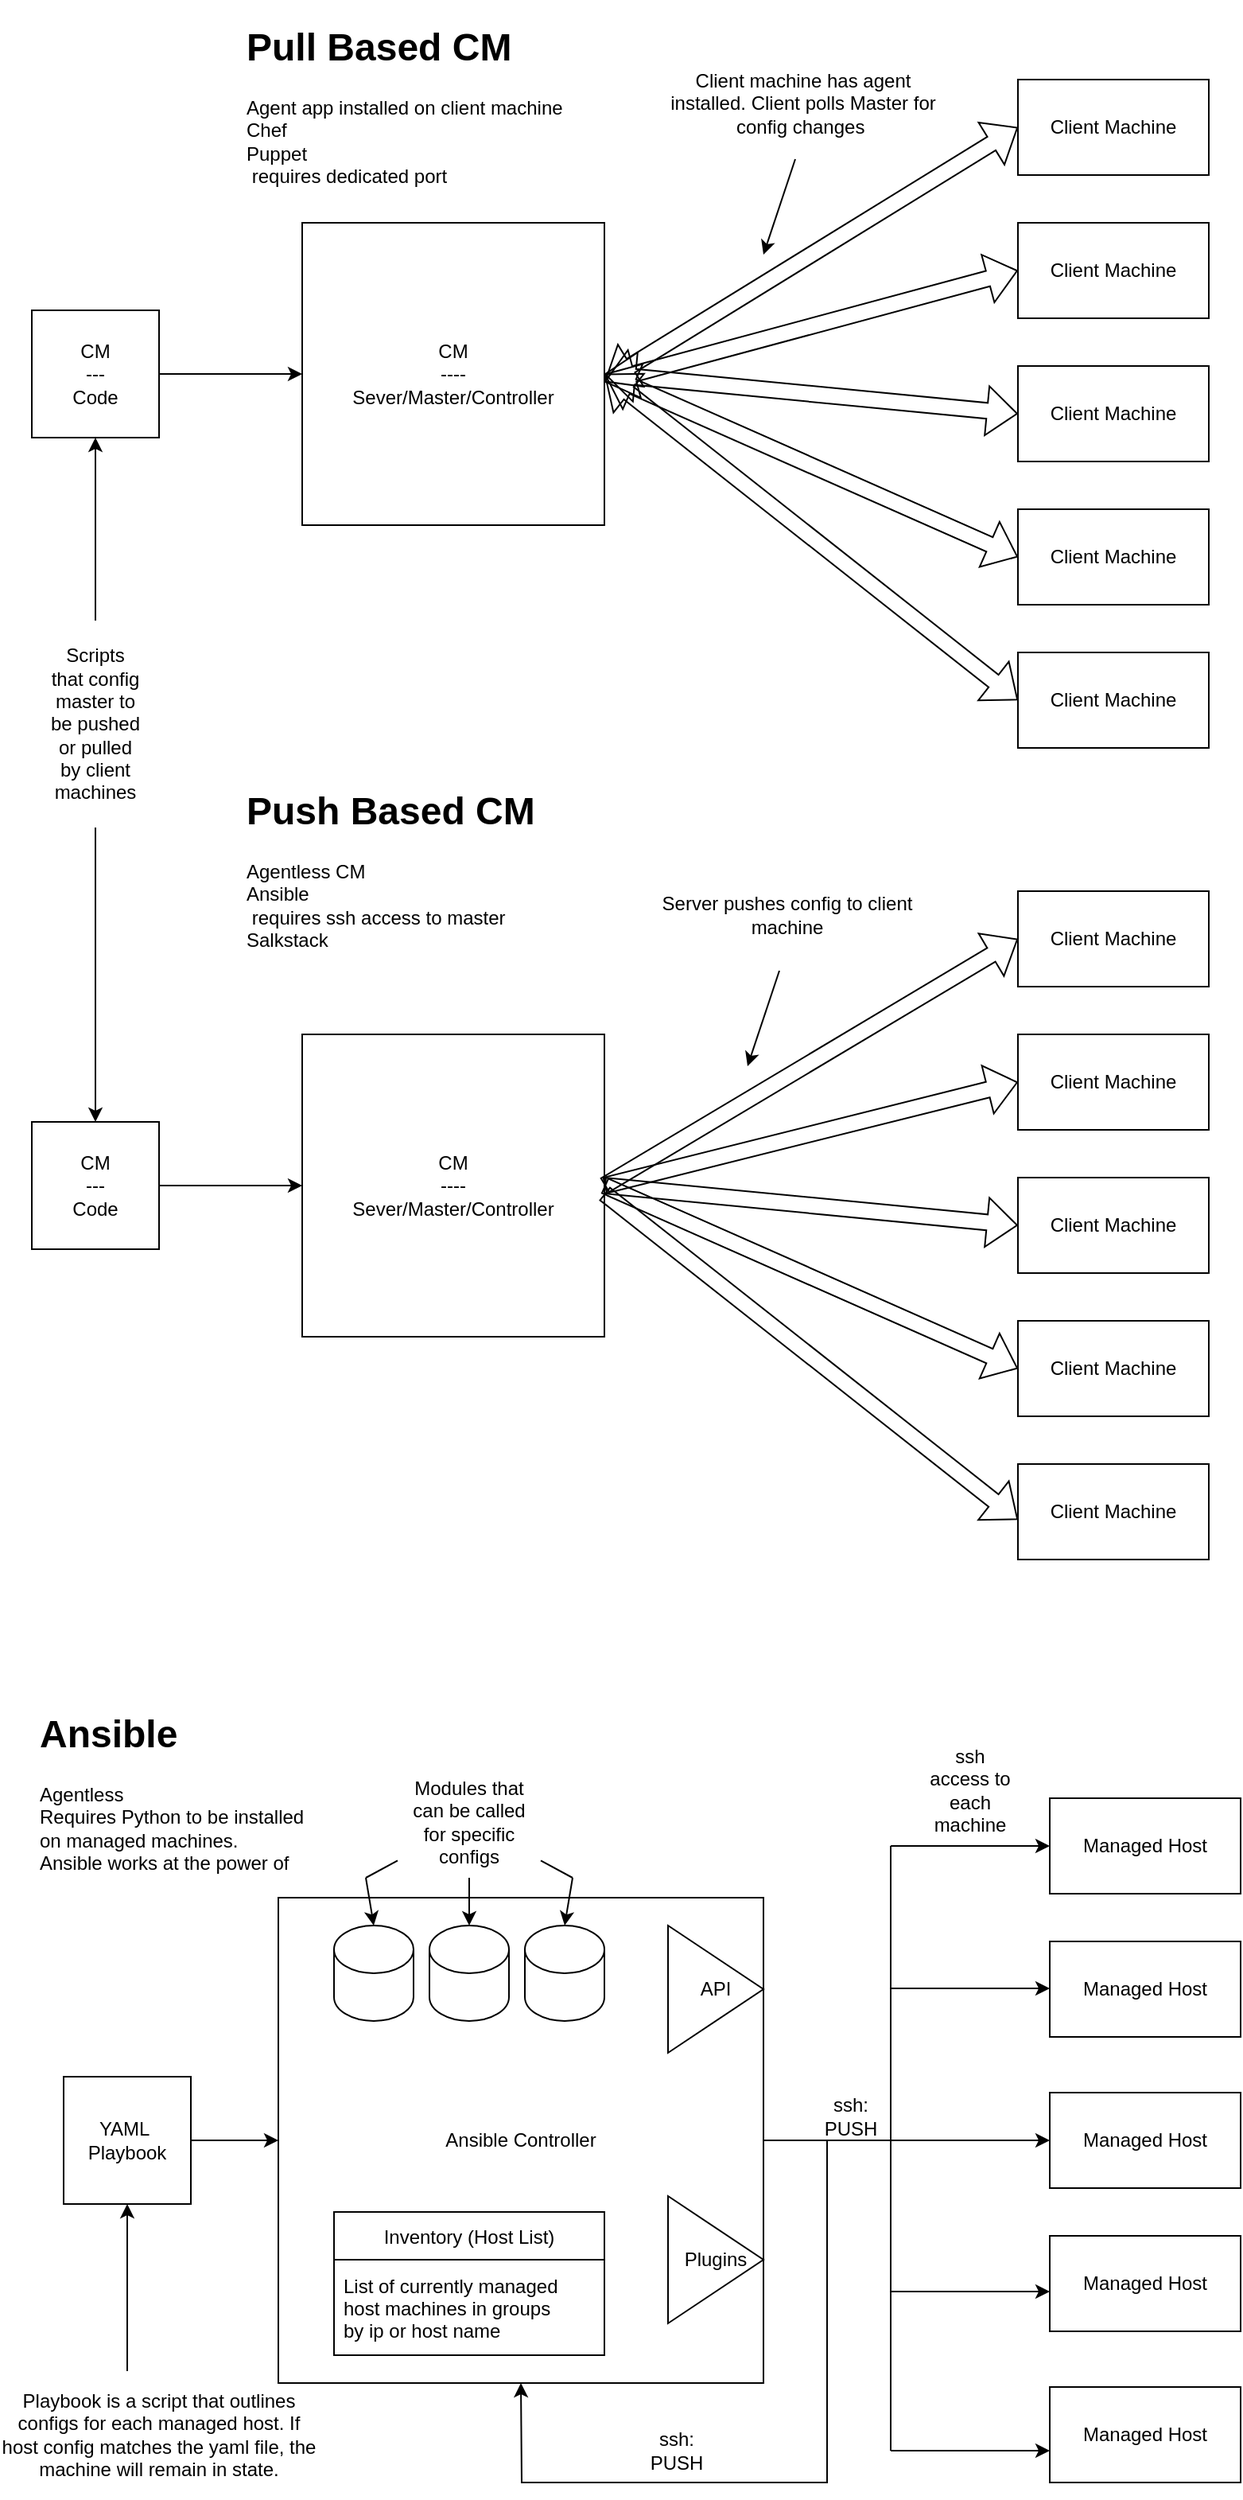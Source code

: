 <mxfile version="20.2.2" type="github">
  <diagram id="q7JfhDL1wqtE-B8Oijfw" name="Page-1">
    <mxGraphModel dx="1422" dy="794" grid="1" gridSize="10" guides="1" tooltips="1" connect="1" arrows="1" fold="1" page="1" pageScale="1" pageWidth="850" pageHeight="1100" math="0" shadow="0">
      <root>
        <mxCell id="0" />
        <mxCell id="1" parent="0" />
        <mxCell id="8RewsZUJxXT2QdBr9oqL-1" value="CM&lt;br&gt;----&lt;br&gt;Sever/Master/Controller" style="whiteSpace=wrap;html=1;aspect=fixed;" parent="1" vertex="1">
          <mxGeometry x="190" y="140" width="190" height="190" as="geometry" />
        </mxCell>
        <mxCell id="8RewsZUJxXT2QdBr9oqL-3" value="Client Machine" style="rounded=0;whiteSpace=wrap;html=1;" parent="1" vertex="1">
          <mxGeometry x="640" y="140" width="120" height="60" as="geometry" />
        </mxCell>
        <mxCell id="8RewsZUJxXT2QdBr9oqL-4" value="Client Machine" style="rounded=0;whiteSpace=wrap;html=1;" parent="1" vertex="1">
          <mxGeometry x="640" y="50" width="120" height="60" as="geometry" />
        </mxCell>
        <mxCell id="8RewsZUJxXT2QdBr9oqL-5" value="Client Machine" style="rounded=0;whiteSpace=wrap;html=1;" parent="1" vertex="1">
          <mxGeometry x="640" y="230" width="120" height="60" as="geometry" />
        </mxCell>
        <mxCell id="8RewsZUJxXT2QdBr9oqL-6" value="Client Machine" style="rounded=0;whiteSpace=wrap;html=1;" parent="1" vertex="1">
          <mxGeometry x="640" y="320" width="120" height="60" as="geometry" />
        </mxCell>
        <mxCell id="8RewsZUJxXT2QdBr9oqL-7" value="Client Machine" style="rounded=0;whiteSpace=wrap;html=1;" parent="1" vertex="1">
          <mxGeometry x="640" y="410" width="120" height="60" as="geometry" />
        </mxCell>
        <mxCell id="8RewsZUJxXT2QdBr9oqL-8" value="" style="shape=flexArrow;endArrow=classic;startArrow=classic;html=1;rounded=0;entryX=0;entryY=0.5;entryDx=0;entryDy=0;" parent="1" target="8RewsZUJxXT2QdBr9oqL-4" edge="1">
          <mxGeometry width="100" height="100" relative="1" as="geometry">
            <mxPoint x="380" y="240" as="sourcePoint" />
            <mxPoint x="470" y="250" as="targetPoint" />
          </mxGeometry>
        </mxCell>
        <mxCell id="8RewsZUJxXT2QdBr9oqL-9" value="" style="shape=flexArrow;endArrow=classic;startArrow=classic;html=1;rounded=0;" parent="1" edge="1">
          <mxGeometry width="100" height="100" relative="1" as="geometry">
            <mxPoint x="380" y="240" as="sourcePoint" />
            <mxPoint x="640" y="170" as="targetPoint" />
          </mxGeometry>
        </mxCell>
        <mxCell id="8RewsZUJxXT2QdBr9oqL-10" value="" style="shape=flexArrow;endArrow=classic;startArrow=classic;html=1;rounded=0;entryX=0;entryY=0.5;entryDx=0;entryDy=0;exitX=1;exitY=0.5;exitDx=0;exitDy=0;" parent="1" source="8RewsZUJxXT2QdBr9oqL-1" target="8RewsZUJxXT2QdBr9oqL-7" edge="1">
          <mxGeometry width="100" height="100" relative="1" as="geometry">
            <mxPoint x="480" y="480" as="sourcePoint" />
            <mxPoint x="580" y="380" as="targetPoint" />
          </mxGeometry>
        </mxCell>
        <mxCell id="8RewsZUJxXT2QdBr9oqL-11" value="" style="shape=flexArrow;endArrow=classic;startArrow=classic;html=1;rounded=0;entryX=0;entryY=0.5;entryDx=0;entryDy=0;exitX=1;exitY=0.5;exitDx=0;exitDy=0;" parent="1" source="8RewsZUJxXT2QdBr9oqL-1" target="8RewsZUJxXT2QdBr9oqL-5" edge="1">
          <mxGeometry width="100" height="100" relative="1" as="geometry">
            <mxPoint x="520" y="340" as="sourcePoint" />
            <mxPoint x="620" y="240" as="targetPoint" />
          </mxGeometry>
        </mxCell>
        <mxCell id="8RewsZUJxXT2QdBr9oqL-12" value="" style="shape=flexArrow;endArrow=classic;startArrow=classic;html=1;rounded=0;entryX=0;entryY=0.5;entryDx=0;entryDy=0;exitX=1;exitY=0.5;exitDx=0;exitDy=0;" parent="1" source="8RewsZUJxXT2QdBr9oqL-1" target="8RewsZUJxXT2QdBr9oqL-6" edge="1">
          <mxGeometry width="100" height="100" relative="1" as="geometry">
            <mxPoint x="370" y="350" as="sourcePoint" />
            <mxPoint x="470" y="250" as="targetPoint" />
          </mxGeometry>
        </mxCell>
        <mxCell id="8RewsZUJxXT2QdBr9oqL-14" value="&lt;h1&gt;Push Based CM&lt;/h1&gt;&lt;div&gt;Agentless CM&lt;/div&gt;&lt;div&gt;Ansible&amp;nbsp;&lt;/div&gt;&lt;div&gt;&lt;span style=&quot;white-space: pre;&quot;&gt; &lt;/span&gt;requires ssh&amp;nbsp;&lt;span style=&quot;background-color: initial;&quot;&gt;access to master&lt;/span&gt;&lt;/div&gt;&lt;div&gt;Salkstack&lt;/div&gt;" style="text;html=1;strokeColor=none;fillColor=none;spacing=5;spacingTop=-20;whiteSpace=wrap;overflow=hidden;rounded=0;" parent="1" vertex="1">
          <mxGeometry x="150" y="490" width="250" height="120" as="geometry" />
        </mxCell>
        <mxCell id="8RewsZUJxXT2QdBr9oqL-15" value="&lt;h1&gt;Pull Based CM&lt;/h1&gt;&lt;div&gt;Agent app installed on client machine&lt;/div&gt;&lt;div&gt;Chef&amp;nbsp;&lt;/div&gt;&lt;div&gt;Puppet&lt;/div&gt;&lt;div&gt;&lt;span style=&quot;white-space: pre;&quot;&gt; &lt;/span&gt;requires dedicated port&lt;br&gt;&lt;/div&gt;&lt;div&gt;&lt;span style=&quot;white-space: pre;&quot;&gt; &lt;/span&gt;&lt;br&gt;&lt;/div&gt;&lt;div&gt;&lt;br&gt;&lt;/div&gt;" style="text;html=1;strokeColor=none;fillColor=none;spacing=5;spacingTop=-20;whiteSpace=wrap;overflow=hidden;rounded=0;" parent="1" vertex="1">
          <mxGeometry x="150" y="10" width="230" height="120" as="geometry" />
        </mxCell>
        <mxCell id="8RewsZUJxXT2QdBr9oqL-28" value="&lt;span style=&quot;color: rgba(0, 0, 0, 0); font-family: monospace; font-size: 0px; text-align: start;&quot;&gt;%3CmxGraphModel%3E%3Croot%3E%3CmxCell%20id%3D%220%22%2F%3E%3CmxCell%20id%3D%221%22%20parent%3D%220%22%2F%3E%3CmxCell%20id%3D%222%22%20value%3D%22%22%20style%3D%22whiteSpace%3Dwrap%3Bhtml%3D1%3Baspect%3Dfixed%3B%22%20vertex%3D%221%22%20parent%3D%221%22%3E%3CmxGeometry%20x%3D%22190%22%20y%3D%22140%22%20width%3D%22190%22%20height%3D%22190%22%20as%3D%22geometry%22%2F%3E%3C%2FmxCell%3E%3CmxCell%20id%3D%223%22%20value%3D%22Client%20Machine%22%20style%3D%22rounded%3D0%3BwhiteSpace%3Dwrap%3Bhtml%3D1%3B%22%20vertex%3D%221%22%20parent%3D%221%22%3E%3CmxGeometry%20x%3D%22640%22%20y%3D%22140%22%20width%3D%22120%22%20height%3D%2260%22%20as%3D%22geometry%22%2F%3E%3C%2FmxCell%3E%3CmxCell%20id%3D%224%22%20value%3D%22Client%20Machine%22%20style%3D%22rounded%3D0%3BwhiteSpace%3Dwrap%3Bhtml%3D1%3B%22%20vertex%3D%221%22%20parent%3D%221%22%3E%3CmxGeometry%20x%3D%22640%22%20y%3D%2250%22%20width%3D%22120%22%20height%3D%2260%22%20as%3D%22geometry%22%2F%3E%3C%2FmxCell%3E%3CmxCell%20id%3D%225%22%20value%3D%22Client%20Machine%22%20style%3D%22rounded%3D0%3BwhiteSpace%3Dwrap%3Bhtml%3D1%3B%22%20vertex%3D%221%22%20parent%3D%221%22%3E%3CmxGeometry%20x%3D%22640%22%20y%3D%22230%22%20width%3D%22120%22%20height%3D%2260%22%20as%3D%22geometry%22%2F%3E%3C%2FmxCell%3E%3CmxCell%20id%3D%226%22%20value%3D%22Client%20Machine%22%20style%3D%22rounded%3D0%3BwhiteSpace%3Dwrap%3Bhtml%3D1%3B%22%20vertex%3D%221%22%20parent%3D%221%22%3E%3CmxGeometry%20x%3D%22640%22%20y%3D%22320%22%20width%3D%22120%22%20height%3D%2260%22%20as%3D%22geometry%22%2F%3E%3C%2FmxCell%3E%3CmxCell%20id%3D%227%22%20value%3D%22Client%20Machine%22%20style%3D%22rounded%3D0%3BwhiteSpace%3Dwrap%3Bhtml%3D1%3B%22%20vertex%3D%221%22%20parent%3D%221%22%3E%3CmxGeometry%20x%3D%22640%22%20y%3D%22410%22%20width%3D%22120%22%20height%3D%2260%22%20as%3D%22geometry%22%2F%3E%3C%2FmxCell%3E%3CmxCell%20id%3D%228%22%20value%3D%22%22%20style%3D%22shape%3DflexArrow%3BendArrow%3Dclassic%3BstartArrow%3Dclassic%3Bhtml%3D1%3Brounded%3D0%3BentryX%3D0%3BentryY%3D0.5%3BentryDx%3D0%3BentryDy%3D0%3B%22%20edge%3D%221%22%20target%3D%224%22%20parent%3D%221%22%3E%3CmxGeometry%20width%3D%22100%22%20height%3D%22100%22%20relative%3D%221%22%20as%3D%22geometry%22%3E%3CmxPoint%20x%3D%22380%22%20y%3D%22240%22%20as%3D%22sourcePoint%22%2F%3E%3CmxPoint%20x%3D%22470%22%20y%3D%22250%22%20as%3D%22targetPoint%22%2F%3E%3C%2FmxGeometry%3E%3C%2FmxCell%3E%3CmxCell%20id%3D%229%22%20value%3D%22%22%20style%3D%22shape%3DflexArrow%3BendArrow%3Dclassic%3BstartArrow%3Dclassic%3Bhtml%3D1%3Brounded%3D0%3B%22%20edge%3D%221%22%20parent%3D%221%22%3E%3CmxGeometry%20width%3D%22100%22%20height%3D%22100%22%20relative%3D%221%22%20as%3D%22geometry%22%3E%3CmxPoint%20x%3D%22380%22%20y%3D%22230%22%20as%3D%22sourcePoint%22%2F%3E%3CmxPoint%20x%3D%22640%22%20y%3D%22170%22%20as%3D%22targetPoint%22%2F%3E%3C%2FmxGeometry%3E%3C%2FmxCell%3E%3CmxCell%20id%3D%2210%22%20value%3D%22%22%20style%3D%22shape%3DflexArrow%3BendArrow%3Dclassic%3BstartArrow%3Dclassic%3Bhtml%3D1%3Brounded%3D0%3BentryX%3D0%3BentryY%3D0.5%3BentryDx%3D0%3BentryDy%3D0%3BexitX%3D1%3BexitY%3D0.5%3BexitDx%3D0%3BexitDy%3D0%3B%22%20edge%3D%221%22%20source%3D%222%22%20target%3D%227%22%20parent%3D%221%22%3E%3CmxGeometry%20width%3D%22100%22%20height%3D%22100%22%20relative%3D%221%22%20as%3D%22geometry%22%3E%3CmxPoint%20x%3D%22480%22%20y%3D%22480%22%20as%3D%22sourcePoint%22%2F%3E%3CmxPoint%20x%3D%22580%22%20y%3D%22380%22%20as%3D%22targetPoint%22%2F%3E%3C%2FmxGeometry%3E%3C%2FmxCell%3E%3CmxCell%20id%3D%2211%22%20value%3D%22%22%20style%3D%22shape%3DflexArrow%3BendArrow%3Dclassic%3BstartArrow%3Dclassic%3Bhtml%3D1%3Brounded%3D0%3BentryX%3D0%3BentryY%3D0.5%3BentryDx%3D0%3BentryDy%3D0%3BexitX%3D1%3BexitY%3D0.5%3BexitDx%3D0%3BexitDy%3D0%3B%22%20edge%3D%221%22%20source%3D%222%22%20target%3D%225%22%20parent%3D%221%22%3E%3CmxGeometry%20width%3D%22100%22%20height%3D%22100%22%20relative%3D%221%22%20as%3D%22geometry%22%3E%3CmxPoint%20x%3D%22520%22%20y%3D%22340%22%20as%3D%22sourcePoint%22%2F%3E%3CmxPoint%20x%3D%22620%22%20y%3D%22240%22%20as%3D%22targetPoint%22%2F%3E%3C%2FmxGeometry%3E%3C%2FmxCell%3E%3CmxCell%20id%3D%2212%22%20value%3D%22%22%20style%3D%22shape%3DflexArrow%3BendArrow%3Dclassic%3BstartArrow%3Dclassic%3Bhtml%3D1%3Brounded%3D0%3BentryX%3D0%3BentryY%3D0.5%3BentryDx%3D0%3BentryDy%3D0%3BexitX%3D1%3BexitY%3D0.5%3BexitDx%3D0%3BexitDy%3D0%3B%22%20edge%3D%221%22%20source%3D%222%22%20target%3D%226%22%20parent%3D%221%22%3E%3CmxGeometry%20width%3D%22100%22%20height%3D%22100%22%20relative%3D%221%22%20as%3D%22geometry%22%3E%3CmxPoint%20x%3D%22370%22%20y%3D%22350%22%20as%3D%22sourcePoint%22%2F%3E%3CmxPoint%20x%3D%22470%22%20y%3D%22250%22%20as%3D%22targetPoint%22%2F%3E%3C%2FmxGeometry%3E%3C%2FmxCell%3E%3C%2Froot%3E%3C%2FmxGraphModel%3E&lt;/span&gt;" style="text;html=1;align=center;verticalAlign=middle;resizable=0;points=[];autosize=1;strokeColor=none;fillColor=none;" parent="1" vertex="1">
          <mxGeometry x="100" y="775" width="20" height="30" as="geometry" />
        </mxCell>
        <mxCell id="8RewsZUJxXT2QdBr9oqL-29" value="CM&lt;br&gt;----&lt;br&gt;Sever/Master/Controller" style="whiteSpace=wrap;html=1;aspect=fixed;" parent="1" vertex="1">
          <mxGeometry x="190" y="650" width="190" height="190" as="geometry" />
        </mxCell>
        <mxCell id="8RewsZUJxXT2QdBr9oqL-30" value="Client Machine" style="rounded=0;whiteSpace=wrap;html=1;" parent="1" vertex="1">
          <mxGeometry x="640" y="650" width="120" height="60" as="geometry" />
        </mxCell>
        <mxCell id="8RewsZUJxXT2QdBr9oqL-31" value="Client Machine" style="rounded=0;whiteSpace=wrap;html=1;" parent="1" vertex="1">
          <mxGeometry x="640" y="560" width="120" height="60" as="geometry" />
        </mxCell>
        <mxCell id="8RewsZUJxXT2QdBr9oqL-32" value="Client Machine" style="rounded=0;whiteSpace=wrap;html=1;" parent="1" vertex="1">
          <mxGeometry x="640" y="740" width="120" height="60" as="geometry" />
        </mxCell>
        <mxCell id="8RewsZUJxXT2QdBr9oqL-33" value="Client Machine" style="rounded=0;whiteSpace=wrap;html=1;" parent="1" vertex="1">
          <mxGeometry x="640" y="830" width="120" height="60" as="geometry" />
        </mxCell>
        <mxCell id="8RewsZUJxXT2QdBr9oqL-34" value="Client Machine" style="rounded=0;whiteSpace=wrap;html=1;" parent="1" vertex="1">
          <mxGeometry x="640" y="920" width="120" height="60" as="geometry" />
        </mxCell>
        <mxCell id="8RewsZUJxXT2QdBr9oqL-40" value="" style="shape=flexArrow;endArrow=classic;html=1;rounded=0;entryX=0;entryY=0.5;entryDx=0;entryDy=0;exitX=1;exitY=0.5;exitDx=0;exitDy=0;" parent="1" source="8RewsZUJxXT2QdBr9oqL-29" target="8RewsZUJxXT2QdBr9oqL-31" edge="1">
          <mxGeometry width="50" height="50" relative="1" as="geometry">
            <mxPoint x="400" y="840" as="sourcePoint" />
            <mxPoint x="450" y="790" as="targetPoint" />
          </mxGeometry>
        </mxCell>
        <mxCell id="8RewsZUJxXT2QdBr9oqL-41" value="" style="shape=flexArrow;endArrow=classic;html=1;rounded=0;entryX=0;entryY=0.5;entryDx=0;entryDy=0;exitX=1;exitY=0.5;exitDx=0;exitDy=0;" parent="1" source="8RewsZUJxXT2QdBr9oqL-29" target="8RewsZUJxXT2QdBr9oqL-30" edge="1">
          <mxGeometry width="50" height="50" relative="1" as="geometry">
            <mxPoint x="460" y="800" as="sourcePoint" />
            <mxPoint x="510" y="750" as="targetPoint" />
          </mxGeometry>
        </mxCell>
        <mxCell id="8RewsZUJxXT2QdBr9oqL-42" value="" style="shape=flexArrow;endArrow=classic;html=1;rounded=0;entryX=0;entryY=0.5;entryDx=0;entryDy=0;exitX=1;exitY=0.5;exitDx=0;exitDy=0;" parent="1" source="8RewsZUJxXT2QdBr9oqL-29" target="8RewsZUJxXT2QdBr9oqL-32" edge="1">
          <mxGeometry width="50" height="50" relative="1" as="geometry">
            <mxPoint x="400" y="840" as="sourcePoint" />
            <mxPoint x="450" y="790" as="targetPoint" />
          </mxGeometry>
        </mxCell>
        <mxCell id="8RewsZUJxXT2QdBr9oqL-43" value="" style="shape=flexArrow;endArrow=classic;html=1;rounded=0;entryX=0;entryY=0.5;entryDx=0;entryDy=0;exitX=1;exitY=0.5;exitDx=0;exitDy=0;" parent="1" source="8RewsZUJxXT2QdBr9oqL-29" target="8RewsZUJxXT2QdBr9oqL-33" edge="1">
          <mxGeometry width="50" height="50" relative="1" as="geometry">
            <mxPoint x="500" y="910" as="sourcePoint" />
            <mxPoint x="550" y="860" as="targetPoint" />
          </mxGeometry>
        </mxCell>
        <mxCell id="8RewsZUJxXT2QdBr9oqL-45" value="" style="shape=flexArrow;endArrow=classic;html=1;rounded=0;entryX=0;entryY=0.5;entryDx=0;entryDy=0;" parent="1" edge="1">
          <mxGeometry width="50" height="50" relative="1" as="geometry">
            <mxPoint x="380" y="750" as="sourcePoint" />
            <mxPoint x="640" y="955" as="targetPoint" />
          </mxGeometry>
        </mxCell>
        <mxCell id="8RewsZUJxXT2QdBr9oqL-46" value="CM&lt;br&gt;---&lt;br&gt;Code" style="whiteSpace=wrap;html=1;aspect=fixed;" parent="1" vertex="1">
          <mxGeometry x="20" y="705" width="80" height="80" as="geometry" />
        </mxCell>
        <mxCell id="8RewsZUJxXT2QdBr9oqL-48" value="" style="endArrow=classic;html=1;rounded=0;entryX=0;entryY=0.5;entryDx=0;entryDy=0;exitX=1;exitY=0.5;exitDx=0;exitDy=0;" parent="1" source="8RewsZUJxXT2QdBr9oqL-46" target="8RewsZUJxXT2QdBr9oqL-29" edge="1">
          <mxGeometry width="50" height="50" relative="1" as="geometry">
            <mxPoint x="85" y="835" as="sourcePoint" />
            <mxPoint x="135" y="785" as="targetPoint" />
          </mxGeometry>
        </mxCell>
        <mxCell id="8RewsZUJxXT2QdBr9oqL-49" value="Client machine has agent installed. Client polls Master for config changes&amp;nbsp;" style="text;html=1;strokeColor=none;fillColor=none;align=center;verticalAlign=middle;whiteSpace=wrap;rounded=0;" parent="1" vertex="1">
          <mxGeometry x="420" y="50" width="170" height="30" as="geometry" />
        </mxCell>
        <mxCell id="8RewsZUJxXT2QdBr9oqL-50" value="" style="endArrow=classic;html=1;rounded=0;" parent="1" edge="1">
          <mxGeometry width="50" height="50" relative="1" as="geometry">
            <mxPoint x="500" y="100" as="sourcePoint" />
            <mxPoint x="480" y="160" as="targetPoint" />
          </mxGeometry>
        </mxCell>
        <mxCell id="8RewsZUJxXT2QdBr9oqL-51" value="CM&lt;br&gt;---&lt;br&gt;Code" style="whiteSpace=wrap;html=1;aspect=fixed;" parent="1" vertex="1">
          <mxGeometry x="20" y="195" width="80" height="80" as="geometry" />
        </mxCell>
        <mxCell id="8RewsZUJxXT2QdBr9oqL-52" value="" style="endArrow=classic;html=1;rounded=0;entryX=0;entryY=0.5;entryDx=0;entryDy=0;exitX=1;exitY=0.5;exitDx=0;exitDy=0;" parent="1" source="8RewsZUJxXT2QdBr9oqL-51" edge="1">
          <mxGeometry width="50" height="50" relative="1" as="geometry">
            <mxPoint x="85" y="325" as="sourcePoint" />
            <mxPoint x="190" y="235" as="targetPoint" />
          </mxGeometry>
        </mxCell>
        <mxCell id="8RewsZUJxXT2QdBr9oqL-53" value="Scripts that config master to be pushed or pulled by client machines" style="text;html=1;strokeColor=none;fillColor=none;align=center;verticalAlign=middle;whiteSpace=wrap;rounded=0;" parent="1" vertex="1">
          <mxGeometry x="30" y="440" width="60" height="30" as="geometry" />
        </mxCell>
        <mxCell id="8RewsZUJxXT2QdBr9oqL-54" value="" style="endArrow=classic;html=1;rounded=0;entryX=0.5;entryY=1;entryDx=0;entryDy=0;" parent="1" target="8RewsZUJxXT2QdBr9oqL-51" edge="1">
          <mxGeometry width="50" height="50" relative="1" as="geometry">
            <mxPoint x="60" y="390" as="sourcePoint" />
            <mxPoint x="470" y="500" as="targetPoint" />
          </mxGeometry>
        </mxCell>
        <mxCell id="8RewsZUJxXT2QdBr9oqL-55" value="" style="endArrow=classic;html=1;rounded=0;entryX=0.5;entryY=0;entryDx=0;entryDy=0;" parent="1" target="8RewsZUJxXT2QdBr9oqL-46" edge="1">
          <mxGeometry width="50" height="50" relative="1" as="geometry">
            <mxPoint x="60" y="520" as="sourcePoint" />
            <mxPoint x="120" y="570" as="targetPoint" />
          </mxGeometry>
        </mxCell>
        <mxCell id="8RewsZUJxXT2QdBr9oqL-56" value="Server pushes config to client machine" style="text;html=1;strokeColor=none;fillColor=none;align=center;verticalAlign=middle;whiteSpace=wrap;rounded=0;" parent="1" vertex="1">
          <mxGeometry x="410" y="560" width="170" height="30" as="geometry" />
        </mxCell>
        <mxCell id="8RewsZUJxXT2QdBr9oqL-57" value="" style="endArrow=classic;html=1;rounded=0;" parent="1" edge="1">
          <mxGeometry width="50" height="50" relative="1" as="geometry">
            <mxPoint x="490" y="610" as="sourcePoint" />
            <mxPoint x="470" y="670" as="targetPoint" />
          </mxGeometry>
        </mxCell>
        <mxCell id="8RewsZUJxXT2QdBr9oqL-58" value="&lt;h1&gt;Ansible&lt;/h1&gt;&lt;div&gt;Agentless&lt;/div&gt;&lt;div&gt;Requires Python to be installed on managed machines.&lt;/div&gt;&lt;div&gt;Ansible works at the power of python.&lt;/div&gt;" style="text;html=1;strokeColor=none;fillColor=none;spacing=5;spacingTop=-20;whiteSpace=wrap;overflow=hidden;rounded=0;" parent="1" vertex="1">
          <mxGeometry x="20" y="1070" width="180" height="110" as="geometry" />
        </mxCell>
        <mxCell id="8RewsZUJxXT2QdBr9oqL-59" value="&lt;span style=&quot;color: rgba(0, 0, 0, 0); font-family: monospace; font-size: 0px; text-align: start;&quot;&gt;%3CmxGraphModel%3E%3Croot%3E%3CmxCell%20id%3D%220%22%2F%3E%3CmxCell%20id%3D%221%22%20parent%3D%220%22%2F%3E%3CmxCell%20id%3D%222%22%20value%3D%22%22%20style%3D%22whiteSpace%3Dwrap%3Bhtml%3D1%3Baspect%3Dfixed%3B%22%20vertex%3D%221%22%20parent%3D%221%22%3E%3CmxGeometry%20x%3D%22190%22%20y%3D%22140%22%20width%3D%22190%22%20height%3D%22190%22%20as%3D%22geometry%22%2F%3E%3C%2FmxCell%3E%3CmxCell%20id%3D%223%22%20value%3D%22Client%20Machine%22%20style%3D%22rounded%3D0%3BwhiteSpace%3Dwrap%3Bhtml%3D1%3B%22%20vertex%3D%221%22%20parent%3D%221%22%3E%3CmxGeometry%20x%3D%22640%22%20y%3D%22140%22%20width%3D%22120%22%20height%3D%2260%22%20as%3D%22geometry%22%2F%3E%3C%2FmxCell%3E%3CmxCell%20id%3D%224%22%20value%3D%22Client%20Machine%22%20style%3D%22rounded%3D0%3BwhiteSpace%3Dwrap%3Bhtml%3D1%3B%22%20vertex%3D%221%22%20parent%3D%221%22%3E%3CmxGeometry%20x%3D%22640%22%20y%3D%2250%22%20width%3D%22120%22%20height%3D%2260%22%20as%3D%22geometry%22%2F%3E%3C%2FmxCell%3E%3CmxCell%20id%3D%225%22%20value%3D%22Client%20Machine%22%20style%3D%22rounded%3D0%3BwhiteSpace%3Dwrap%3Bhtml%3D1%3B%22%20vertex%3D%221%22%20parent%3D%221%22%3E%3CmxGeometry%20x%3D%22640%22%20y%3D%22230%22%20width%3D%22120%22%20height%3D%2260%22%20as%3D%22geometry%22%2F%3E%3C%2FmxCell%3E%3CmxCell%20id%3D%226%22%20value%3D%22Client%20Machine%22%20style%3D%22rounded%3D0%3BwhiteSpace%3Dwrap%3Bhtml%3D1%3B%22%20vertex%3D%221%22%20parent%3D%221%22%3E%3CmxGeometry%20x%3D%22640%22%20y%3D%22320%22%20width%3D%22120%22%20height%3D%2260%22%20as%3D%22geometry%22%2F%3E%3C%2FmxCell%3E%3CmxCell%20id%3D%227%22%20value%3D%22Client%20Machine%22%20style%3D%22rounded%3D0%3BwhiteSpace%3Dwrap%3Bhtml%3D1%3B%22%20vertex%3D%221%22%20parent%3D%221%22%3E%3CmxGeometry%20x%3D%22640%22%20y%3D%22410%22%20width%3D%22120%22%20height%3D%2260%22%20as%3D%22geometry%22%2F%3E%3C%2FmxCell%3E%3CmxCell%20id%3D%228%22%20value%3D%22%22%20style%3D%22shape%3DflexArrow%3BendArrow%3Dclassic%3BstartArrow%3Dclassic%3Bhtml%3D1%3Brounded%3D0%3BentryX%3D0%3BentryY%3D0.5%3BentryDx%3D0%3BentryDy%3D0%3B%22%20edge%3D%221%22%20target%3D%224%22%20parent%3D%221%22%3E%3CmxGeometry%20width%3D%22100%22%20height%3D%22100%22%20relative%3D%221%22%20as%3D%22geometry%22%3E%3CmxPoint%20x%3D%22380%22%20y%3D%22240%22%20as%3D%22sourcePoint%22%2F%3E%3CmxPoint%20x%3D%22470%22%20y%3D%22250%22%20as%3D%22targetPoint%22%2F%3E%3C%2FmxGeometry%3E%3C%2FmxCell%3E%3CmxCell%20id%3D%229%22%20value%3D%22%22%20style%3D%22shape%3DflexArrow%3BendArrow%3Dclassic%3BstartArrow%3Dclassic%3Bhtml%3D1%3Brounded%3D0%3B%22%20edge%3D%221%22%20parent%3D%221%22%3E%3CmxGeometry%20width%3D%22100%22%20height%3D%22100%22%20relative%3D%221%22%20as%3D%22geometry%22%3E%3CmxPoint%20x%3D%22380%22%20y%3D%22230%22%20as%3D%22sourcePoint%22%2F%3E%3CmxPoint%20x%3D%22640%22%20y%3D%22170%22%20as%3D%22targetPoint%22%2F%3E%3C%2FmxGeometry%3E%3C%2FmxCell%3E%3CmxCell%20id%3D%2210%22%20value%3D%22%22%20style%3D%22shape%3DflexArrow%3BendArrow%3Dclassic%3BstartArrow%3Dclassic%3Bhtml%3D1%3Brounded%3D0%3BentryX%3D0%3BentryY%3D0.5%3BentryDx%3D0%3BentryDy%3D0%3BexitX%3D1%3BexitY%3D0.5%3BexitDx%3D0%3BexitDy%3D0%3B%22%20edge%3D%221%22%20source%3D%222%22%20target%3D%227%22%20parent%3D%221%22%3E%3CmxGeometry%20width%3D%22100%22%20height%3D%22100%22%20relative%3D%221%22%20as%3D%22geometry%22%3E%3CmxPoint%20x%3D%22480%22%20y%3D%22480%22%20as%3D%22sourcePoint%22%2F%3E%3CmxPoint%20x%3D%22580%22%20y%3D%22380%22%20as%3D%22targetPoint%22%2F%3E%3C%2FmxGeometry%3E%3C%2FmxCell%3E%3CmxCell%20id%3D%2211%22%20value%3D%22%22%20style%3D%22shape%3DflexArrow%3BendArrow%3Dclassic%3BstartArrow%3Dclassic%3Bhtml%3D1%3Brounded%3D0%3BentryX%3D0%3BentryY%3D0.5%3BentryDx%3D0%3BentryDy%3D0%3BexitX%3D1%3BexitY%3D0.5%3BexitDx%3D0%3BexitDy%3D0%3B%22%20edge%3D%221%22%20source%3D%222%22%20target%3D%225%22%20parent%3D%221%22%3E%3CmxGeometry%20width%3D%22100%22%20height%3D%22100%22%20relative%3D%221%22%20as%3D%22geometry%22%3E%3CmxPoint%20x%3D%22520%22%20y%3D%22340%22%20as%3D%22sourcePoint%22%2F%3E%3CmxPoint%20x%3D%22620%22%20y%3D%22240%22%20as%3D%22targetPoint%22%2F%3E%3C%2FmxGeometry%3E%3C%2FmxCell%3E%3CmxCell%20id%3D%2212%22%20value%3D%22%22%20style%3D%22shape%3DflexArrow%3BendArrow%3Dclassic%3BstartArrow%3Dclassic%3Bhtml%3D1%3Brounded%3D0%3BentryX%3D0%3BentryY%3D0.5%3BentryDx%3D0%3BentryDy%3D0%3BexitX%3D1%3BexitY%3D0.5%3BexitDx%3D0%3BexitDy%3D0%3B%22%20edge%3D%221%22%20source%3D%222%22%20target%3D%226%22%20parent%3D%221%22%3E%3CmxGeometry%20width%3D%22100%22%20height%3D%22100%22%20relative%3D%221%22%20as%3D%22geometry%22%3E%3CmxPoint%20x%3D%22370%22%20y%3D%22350%22%20as%3D%22sourcePoint%22%2F%3E%3CmxPoint%20x%3D%22470%22%20y%3D%22250%22%20as%3D%22targetPoint%22%2F%3E%3C%2FmxGeometry%3E%3C%2FmxCell%3E%3C%2Froot%3E%3C%2FmxGraphModel%3E&lt;/span&gt;" style="text;html=1;align=center;verticalAlign=middle;resizable=0;points=[];autosize=1;strokeColor=none;fillColor=none;" parent="1" vertex="1">
          <mxGeometry x="120" y="1375" width="20" height="30" as="geometry" />
        </mxCell>
        <mxCell id="8RewsZUJxXT2QdBr9oqL-60" value="Ansible Controller" style="whiteSpace=wrap;html=1;aspect=fixed;" parent="1" vertex="1">
          <mxGeometry x="175" y="1192.5" width="305" height="305" as="geometry" />
        </mxCell>
        <mxCell id="8RewsZUJxXT2QdBr9oqL-61" value="Managed Host" style="rounded=0;whiteSpace=wrap;html=1;" parent="1" vertex="1">
          <mxGeometry x="660" y="1220" width="120" height="60" as="geometry" />
        </mxCell>
        <mxCell id="8RewsZUJxXT2QdBr9oqL-62" value="Managed Host" style="rounded=0;whiteSpace=wrap;html=1;" parent="1" vertex="1">
          <mxGeometry x="660" y="1130" width="120" height="60" as="geometry" />
        </mxCell>
        <mxCell id="8RewsZUJxXT2QdBr9oqL-63" value="Managed Host" style="rounded=0;whiteSpace=wrap;html=1;" parent="1" vertex="1">
          <mxGeometry x="660" y="1315" width="120" height="60" as="geometry" />
        </mxCell>
        <mxCell id="8RewsZUJxXT2QdBr9oqL-64" value="Managed Host" style="rounded=0;whiteSpace=wrap;html=1;" parent="1" vertex="1">
          <mxGeometry x="660" y="1405" width="120" height="60" as="geometry" />
        </mxCell>
        <mxCell id="8RewsZUJxXT2QdBr9oqL-65" value="Managed Host" style="rounded=0;whiteSpace=wrap;html=1;" parent="1" vertex="1">
          <mxGeometry x="660" y="1500" width="120" height="60" as="geometry" />
        </mxCell>
        <mxCell id="8RewsZUJxXT2QdBr9oqL-71" value="YAML&amp;nbsp;&lt;br&gt;Playbook" style="whiteSpace=wrap;html=1;aspect=fixed;" parent="1" vertex="1">
          <mxGeometry x="40" y="1305" width="80" height="80" as="geometry" />
        </mxCell>
        <mxCell id="8RewsZUJxXT2QdBr9oqL-72" value="" style="endArrow=classic;html=1;rounded=0;entryX=0;entryY=0.5;entryDx=0;entryDy=0;exitX=1;exitY=0.5;exitDx=0;exitDy=0;" parent="1" source="8RewsZUJxXT2QdBr9oqL-71" target="8RewsZUJxXT2QdBr9oqL-60" edge="1">
          <mxGeometry width="50" height="50" relative="1" as="geometry">
            <mxPoint x="105" y="1435" as="sourcePoint" />
            <mxPoint x="155" y="1385" as="targetPoint" />
          </mxGeometry>
        </mxCell>
        <mxCell id="8RewsZUJxXT2QdBr9oqL-76" value="" style="endArrow=classic;html=1;rounded=0;exitX=1;exitY=0.5;exitDx=0;exitDy=0;entryX=0;entryY=0.5;entryDx=0;entryDy=0;" parent="1" source="8RewsZUJxXT2QdBr9oqL-60" target="8RewsZUJxXT2QdBr9oqL-63" edge="1">
          <mxGeometry width="50" height="50" relative="1" as="geometry">
            <mxPoint x="420" y="1370" as="sourcePoint" />
            <mxPoint x="470" y="1320" as="targetPoint" />
          </mxGeometry>
        </mxCell>
        <mxCell id="8RewsZUJxXT2QdBr9oqL-78" value="" style="endArrow=none;html=1;rounded=0;" parent="1" edge="1">
          <mxGeometry width="50" height="50" relative="1" as="geometry">
            <mxPoint x="560" y="1540" as="sourcePoint" />
            <mxPoint x="560" y="1160" as="targetPoint" />
          </mxGeometry>
        </mxCell>
        <mxCell id="8RewsZUJxXT2QdBr9oqL-79" value="" style="endArrow=classic;html=1;rounded=0;entryX=0;entryY=0.5;entryDx=0;entryDy=0;" parent="1" target="8RewsZUJxXT2QdBr9oqL-62" edge="1">
          <mxGeometry width="50" height="50" relative="1" as="geometry">
            <mxPoint x="560" y="1160" as="sourcePoint" />
            <mxPoint x="470" y="1330" as="targetPoint" />
          </mxGeometry>
        </mxCell>
        <mxCell id="8RewsZUJxXT2QdBr9oqL-80" value="" style="endArrow=classic;html=1;rounded=0;entryX=0;entryY=0.5;entryDx=0;entryDy=0;" parent="1" edge="1">
          <mxGeometry width="50" height="50" relative="1" as="geometry">
            <mxPoint x="560" y="1249.5" as="sourcePoint" />
            <mxPoint x="660" y="1249.5" as="targetPoint" />
          </mxGeometry>
        </mxCell>
        <mxCell id="8RewsZUJxXT2QdBr9oqL-81" value="" style="endArrow=classic;html=1;rounded=0;entryX=0;entryY=0.5;entryDx=0;entryDy=0;" parent="1" edge="1">
          <mxGeometry width="50" height="50" relative="1" as="geometry">
            <mxPoint x="560" y="1440" as="sourcePoint" />
            <mxPoint x="660" y="1440" as="targetPoint" />
          </mxGeometry>
        </mxCell>
        <mxCell id="8RewsZUJxXT2QdBr9oqL-82" value="" style="endArrow=classic;html=1;rounded=0;entryX=0;entryY=0.5;entryDx=0;entryDy=0;" parent="1" edge="1">
          <mxGeometry width="50" height="50" relative="1" as="geometry">
            <mxPoint x="560" y="1540" as="sourcePoint" />
            <mxPoint x="660" y="1540" as="targetPoint" />
          </mxGeometry>
        </mxCell>
        <mxCell id="8RewsZUJxXT2QdBr9oqL-83" value="ssh: PUSH" style="text;html=1;strokeColor=none;fillColor=none;align=center;verticalAlign=middle;whiteSpace=wrap;rounded=0;" parent="1" vertex="1">
          <mxGeometry x="505" y="1315" width="60" height="30" as="geometry" />
        </mxCell>
        <mxCell id="8RewsZUJxXT2QdBr9oqL-84" value="ssh access to each machine" style="text;html=1;strokeColor=none;fillColor=none;align=center;verticalAlign=middle;whiteSpace=wrap;rounded=0;" parent="1" vertex="1">
          <mxGeometry x="580" y="1110" width="60" height="30" as="geometry" />
        </mxCell>
        <mxCell id="8RewsZUJxXT2QdBr9oqL-85" value="Playbook is a script that outlines configs for each managed host. If host config matches the yaml file, the machine will remain in state." style="text;html=1;strokeColor=none;fillColor=none;align=center;verticalAlign=middle;whiteSpace=wrap;rounded=0;" parent="1" vertex="1">
          <mxGeometry y="1490" width="200" height="80" as="geometry" />
        </mxCell>
        <mxCell id="8RewsZUJxXT2QdBr9oqL-86" value="" style="endArrow=classic;html=1;rounded=0;entryX=0.5;entryY=1;entryDx=0;entryDy=0;" parent="1" target="8RewsZUJxXT2QdBr9oqL-71" edge="1">
          <mxGeometry width="50" height="50" relative="1" as="geometry">
            <mxPoint x="80" y="1490" as="sourcePoint" />
            <mxPoint x="470" y="1290" as="targetPoint" />
          </mxGeometry>
        </mxCell>
        <mxCell id="8RewsZUJxXT2QdBr9oqL-89" value="" style="shape=cylinder3;whiteSpace=wrap;html=1;boundedLbl=1;backgroundOutline=1;size=15;" parent="1" vertex="1">
          <mxGeometry x="210" y="1210" width="50" height="60" as="geometry" />
        </mxCell>
        <mxCell id="8RewsZUJxXT2QdBr9oqL-90" value="" style="shape=cylinder3;whiteSpace=wrap;html=1;boundedLbl=1;backgroundOutline=1;size=15;" parent="1" vertex="1">
          <mxGeometry x="270" y="1210" width="50" height="60" as="geometry" />
        </mxCell>
        <mxCell id="8RewsZUJxXT2QdBr9oqL-91" value="" style="shape=cylinder3;whiteSpace=wrap;html=1;boundedLbl=1;backgroundOutline=1;size=15;" parent="1" vertex="1">
          <mxGeometry x="330" y="1210" width="50" height="60" as="geometry" />
        </mxCell>
        <mxCell id="8RewsZUJxXT2QdBr9oqL-92" value="" style="endArrow=none;html=1;rounded=0;startArrow=none;" parent="1" source="8RewsZUJxXT2QdBr9oqL-97" edge="1">
          <mxGeometry width="50" height="50" relative="1" as="geometry">
            <mxPoint x="360" y="1180" as="sourcePoint" />
            <mxPoint x="230" y="1180" as="targetPoint" />
          </mxGeometry>
        </mxCell>
        <mxCell id="8RewsZUJxXT2QdBr9oqL-93" value="" style="endArrow=classic;html=1;rounded=0;entryX=0.5;entryY=0;entryDx=0;entryDy=0;entryPerimeter=0;" parent="1" target="8RewsZUJxXT2QdBr9oqL-91" edge="1">
          <mxGeometry width="50" height="50" relative="1" as="geometry">
            <mxPoint x="360" y="1180" as="sourcePoint" />
            <mxPoint x="460" y="1270" as="targetPoint" />
          </mxGeometry>
        </mxCell>
        <mxCell id="8RewsZUJxXT2QdBr9oqL-94" value="" style="endArrow=classic;html=1;rounded=0;entryX=0.5;entryY=0;entryDx=0;entryDy=0;entryPerimeter=0;" parent="1" target="8RewsZUJxXT2QdBr9oqL-89" edge="1">
          <mxGeometry width="50" height="50" relative="1" as="geometry">
            <mxPoint x="230" y="1180" as="sourcePoint" />
            <mxPoint x="365" y="1220" as="targetPoint" />
          </mxGeometry>
        </mxCell>
        <mxCell id="8RewsZUJxXT2QdBr9oqL-96" value="" style="endArrow=classic;html=1;rounded=0;entryX=0.5;entryY=0;entryDx=0;entryDy=0;entryPerimeter=0;" parent="1" target="8RewsZUJxXT2QdBr9oqL-90" edge="1">
          <mxGeometry width="50" height="50" relative="1" as="geometry">
            <mxPoint x="295" y="1180" as="sourcePoint" />
            <mxPoint x="375" y="1230" as="targetPoint" />
          </mxGeometry>
        </mxCell>
        <mxCell id="8RewsZUJxXT2QdBr9oqL-97" value="Modules that can be called for specific configs" style="text;html=1;strokeColor=none;fillColor=none;align=center;verticalAlign=middle;whiteSpace=wrap;rounded=0;" parent="1" vertex="1">
          <mxGeometry x="250" y="1110" width="90" height="70" as="geometry" />
        </mxCell>
        <mxCell id="8RewsZUJxXT2QdBr9oqL-98" value="" style="endArrow=none;html=1;rounded=0;" parent="1" target="8RewsZUJxXT2QdBr9oqL-97" edge="1">
          <mxGeometry width="50" height="50" relative="1" as="geometry">
            <mxPoint x="360" y="1180" as="sourcePoint" />
            <mxPoint x="230" y="1180" as="targetPoint" />
          </mxGeometry>
        </mxCell>
        <mxCell id="LTbC3NHs1nzGAK0megCD-1" value="Inventory (Host List)" style="swimlane;fontStyle=0;childLayout=stackLayout;horizontal=1;startSize=30;horizontalStack=0;resizeParent=1;resizeParentMax=0;resizeLast=0;collapsible=1;marginBottom=0;" parent="1" vertex="1">
          <mxGeometry x="210" y="1390" width="170" height="90" as="geometry" />
        </mxCell>
        <mxCell id="LTbC3NHs1nzGAK0megCD-2" value="List of currently managed &#xa;host machines in groups &#xa;by ip or host name" style="text;strokeColor=none;fillColor=none;align=left;verticalAlign=middle;spacingLeft=4;spacingRight=4;overflow=hidden;points=[[0,0.5],[1,0.5]];portConstraint=eastwest;rotatable=0;" parent="LTbC3NHs1nzGAK0megCD-1" vertex="1">
          <mxGeometry y="30" width="170" height="60" as="geometry" />
        </mxCell>
        <mxCell id="LTbC3NHs1nzGAK0megCD-5" value="Plugins" style="triangle;whiteSpace=wrap;html=1;" parent="1" vertex="1">
          <mxGeometry x="420" y="1380" width="60" height="80" as="geometry" />
        </mxCell>
        <mxCell id="LTbC3NHs1nzGAK0megCD-7" value="API" style="triangle;whiteSpace=wrap;html=1;" parent="1" vertex="1">
          <mxGeometry x="420" y="1210" width="60" height="80" as="geometry" />
        </mxCell>
        <mxCell id="LTbC3NHs1nzGAK0megCD-9" value="" style="endArrow=classic;html=1;rounded=0;entryX=0.5;entryY=1;entryDx=0;entryDy=0;exitX=0.25;exitY=1;exitDx=0;exitDy=0;" parent="1" source="8RewsZUJxXT2QdBr9oqL-83" target="8RewsZUJxXT2QdBr9oqL-60" edge="1">
          <mxGeometry width="50" height="50" relative="1" as="geometry">
            <mxPoint x="455" y="1610" as="sourcePoint" />
            <mxPoint x="505" y="1560" as="targetPoint" />
            <Array as="points">
              <mxPoint x="520" y="1560" />
              <mxPoint x="328" y="1560" />
            </Array>
          </mxGeometry>
        </mxCell>
        <mxCell id="wUHydg87RsvV-i0nSzbB-3" value="ssh:&lt;br&gt;PUSH" style="text;html=1;align=center;verticalAlign=middle;resizable=0;points=[];autosize=1;strokeColor=none;fillColor=none;" vertex="1" parent="1">
          <mxGeometry x="395" y="1520" width="60" height="40" as="geometry" />
        </mxCell>
      </root>
    </mxGraphModel>
  </diagram>
</mxfile>
